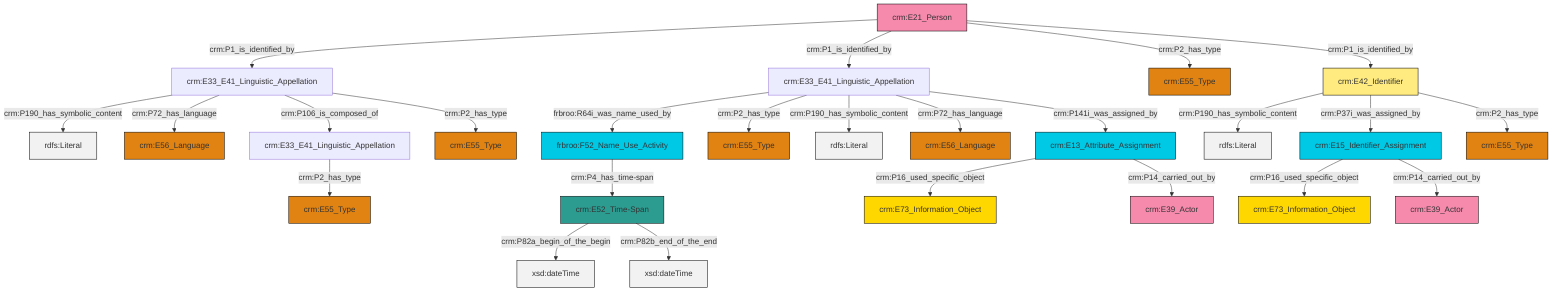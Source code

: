 graph TD
classDef Literal fill:#f2f2f2,stroke:#000000;
classDef CRM_Entity fill:#FFFFFF,stroke:#000000;
classDef Temporal_Entity fill:#00C9E6, stroke:#000000;
classDef Type fill:#E18312, stroke:#000000;
classDef Time-Span fill:#2C9C91, stroke:#000000;
classDef Appellation fill:#FFEB7F, stroke:#000000;
classDef Place fill:#008836, stroke:#000000;
classDef Persistent_Item fill:#B266B2, stroke:#000000;
classDef Conceptual_Object fill:#FFD700, stroke:#000000;
classDef Physical_Thing fill:#D2B48C, stroke:#000000;
classDef Actor fill:#f58aad, stroke:#000000;
classDef PC_Classes fill:#4ce600, stroke:#000000;
classDef Multi fill:#cccccc,stroke:#000000;

8["crm:E21_Person"]:::Actor -->|crm:P1_is_identified_by| 9["crm:E33_E41_Linguistic_Appellation"]:::Default
9["crm:E33_E41_Linguistic_Appellation"]:::Default -->|crm:P190_has_symbolic_content| 10[rdfs:Literal]:::Literal
8["crm:E21_Person"]:::Actor -->|crm:P1_is_identified_by| 4["crm:E33_E41_Linguistic_Appellation"]:::Default
9["crm:E33_E41_Linguistic_Appellation"]:::Default -->|crm:P72_has_language| 0["crm:E56_Language"]:::Type
13["crm:E42_Identifier"]:::Appellation -->|crm:P190_has_symbolic_content| 14[rdfs:Literal]:::Literal
17["crm:E15_Identifier_Assignment"]:::Temporal_Entity -->|crm:P16_used_specific_object| 6["crm:E73_Information_Object"]:::Conceptual_Object
22["crm:E33_E41_Linguistic_Appellation"]:::Default -->|crm:P2_has_type| 23["crm:E55_Type"]:::Type
17["crm:E15_Identifier_Assignment"]:::Temporal_Entity -->|crm:P14_carried_out_by| 20["crm:E39_Actor"]:::Actor
8["crm:E21_Person"]:::Actor -->|crm:P2_has_type| 27["crm:E55_Type"]:::Type
13["crm:E42_Identifier"]:::Appellation -->|crm:P37i_was_assigned_by| 17["crm:E15_Identifier_Assignment"]:::Temporal_Entity
29["frbroo:F52_Name_Use_Activity"]:::Temporal_Entity -->|crm:P4_has_time-span| 30["crm:E52_Time-Span"]:::Time-Span
13["crm:E42_Identifier"]:::Appellation -->|crm:P2_has_type| 33["crm:E55_Type"]:::Type
4["crm:E33_E41_Linguistic_Appellation"]:::Default -->|frbroo:R64i_was_name_used_by| 29["frbroo:F52_Name_Use_Activity"]:::Temporal_Entity
30["crm:E52_Time-Span"]:::Time-Span -->|crm:P82a_begin_of_the_begin| 36[xsd:dateTime]:::Literal
4["crm:E33_E41_Linguistic_Appellation"]:::Default -->|crm:P2_has_type| 15["crm:E55_Type"]:::Type
30["crm:E52_Time-Span"]:::Time-Span -->|crm:P82b_end_of_the_end| 40[xsd:dateTime]:::Literal
9["crm:E33_E41_Linguistic_Appellation"]:::Default -->|crm:P106_is_composed_of| 22["crm:E33_E41_Linguistic_Appellation"]:::Default
41["crm:E13_Attribute_Assignment"]:::Temporal_Entity -->|crm:P16_used_specific_object| 18["crm:E73_Information_Object"]:::Conceptual_Object
9["crm:E33_E41_Linguistic_Appellation"]:::Default -->|crm:P2_has_type| 11["crm:E55_Type"]:::Type
41["crm:E13_Attribute_Assignment"]:::Temporal_Entity -->|crm:P14_carried_out_by| 2["crm:E39_Actor"]:::Actor
4["crm:E33_E41_Linguistic_Appellation"]:::Default -->|crm:P190_has_symbolic_content| 44[rdfs:Literal]:::Literal
8["crm:E21_Person"]:::Actor -->|crm:P1_is_identified_by| 13["crm:E42_Identifier"]:::Appellation
4["crm:E33_E41_Linguistic_Appellation"]:::Default -->|crm:P72_has_language| 25["crm:E56_Language"]:::Type
4["crm:E33_E41_Linguistic_Appellation"]:::Default -->|crm:P141i_was_assigned_by| 41["crm:E13_Attribute_Assignment"]:::Temporal_Entity